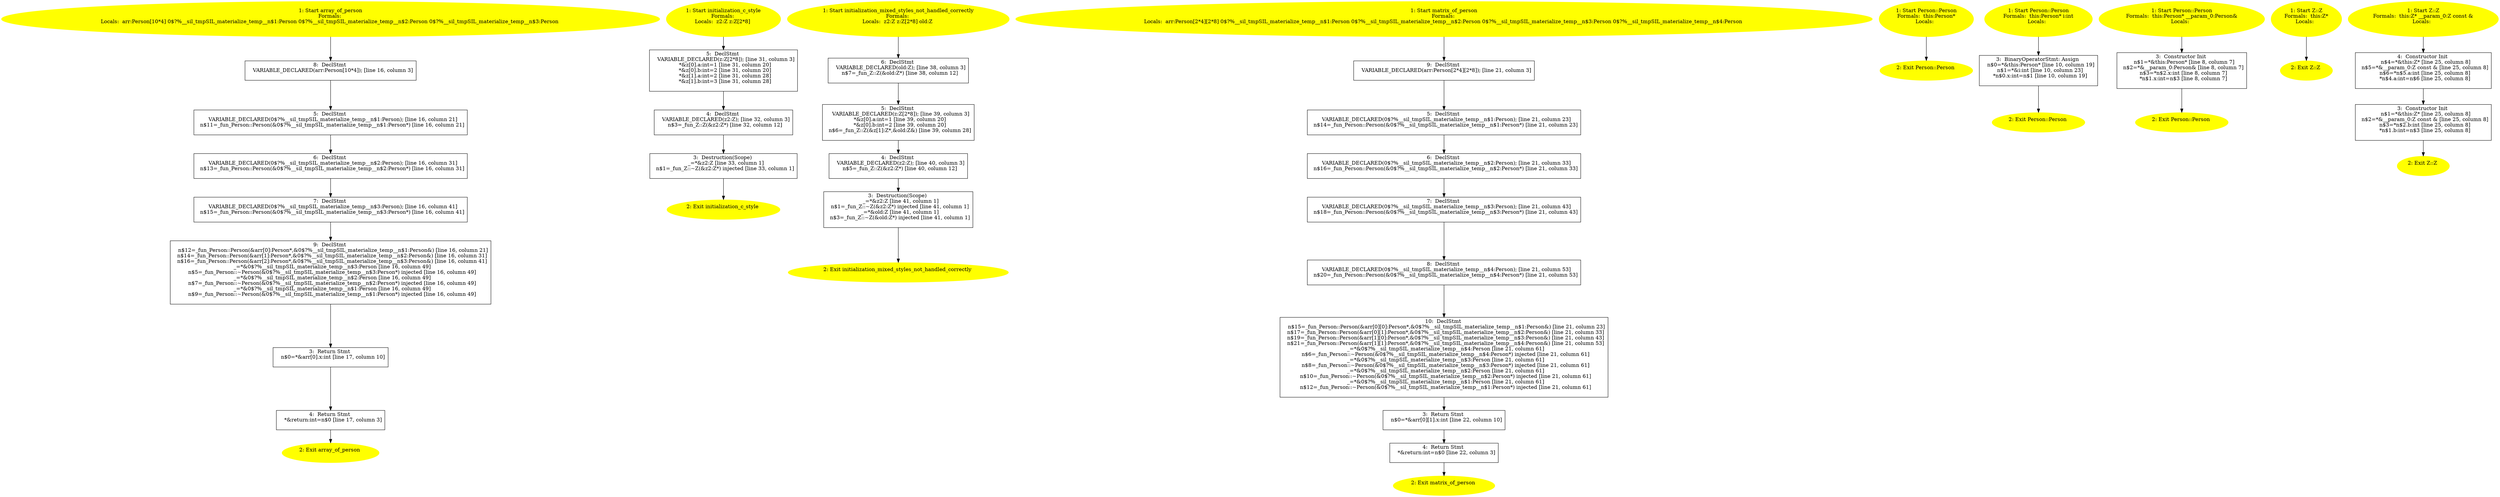 /* @generated */
digraph cfg {
"array_of_person#7945672701495610995.0fecf6778237d47d15191cac7fab514c_1" [label="1: Start array_of_person\nFormals: \nLocals:  arr:Person[10*4] 0$?%__sil_tmpSIL_materialize_temp__n$1:Person 0$?%__sil_tmpSIL_materialize_temp__n$2:Person 0$?%__sil_tmpSIL_materialize_temp__n$3:Person \n  " color=yellow style=filled]
	

	 "array_of_person#7945672701495610995.0fecf6778237d47d15191cac7fab514c_1" -> "array_of_person#7945672701495610995.0fecf6778237d47d15191cac7fab514c_8" ;
"array_of_person#7945672701495610995.0fecf6778237d47d15191cac7fab514c_2" [label="2: Exit array_of_person \n  " color=yellow style=filled]
	

"array_of_person#7945672701495610995.0fecf6778237d47d15191cac7fab514c_3" [label="3:  Return Stmt \n   n$0=*&arr[0].x:int [line 17, column 10]\n " shape="box"]
	

	 "array_of_person#7945672701495610995.0fecf6778237d47d15191cac7fab514c_3" -> "array_of_person#7945672701495610995.0fecf6778237d47d15191cac7fab514c_4" ;
"array_of_person#7945672701495610995.0fecf6778237d47d15191cac7fab514c_4" [label="4:  Return Stmt \n   *&return:int=n$0 [line 17, column 3]\n " shape="box"]
	

	 "array_of_person#7945672701495610995.0fecf6778237d47d15191cac7fab514c_4" -> "array_of_person#7945672701495610995.0fecf6778237d47d15191cac7fab514c_2" ;
"array_of_person#7945672701495610995.0fecf6778237d47d15191cac7fab514c_5" [label="5:  DeclStmt \n   VARIABLE_DECLARED(0$?%__sil_tmpSIL_materialize_temp__n$1:Person); [line 16, column 21]\n  n$11=_fun_Person::Person(&0$?%__sil_tmpSIL_materialize_temp__n$1:Person*) [line 16, column 21]\n " shape="box"]
	

	 "array_of_person#7945672701495610995.0fecf6778237d47d15191cac7fab514c_5" -> "array_of_person#7945672701495610995.0fecf6778237d47d15191cac7fab514c_6" ;
"array_of_person#7945672701495610995.0fecf6778237d47d15191cac7fab514c_6" [label="6:  DeclStmt \n   VARIABLE_DECLARED(0$?%__sil_tmpSIL_materialize_temp__n$2:Person); [line 16, column 31]\n  n$13=_fun_Person::Person(&0$?%__sil_tmpSIL_materialize_temp__n$2:Person*) [line 16, column 31]\n " shape="box"]
	

	 "array_of_person#7945672701495610995.0fecf6778237d47d15191cac7fab514c_6" -> "array_of_person#7945672701495610995.0fecf6778237d47d15191cac7fab514c_7" ;
"array_of_person#7945672701495610995.0fecf6778237d47d15191cac7fab514c_7" [label="7:  DeclStmt \n   VARIABLE_DECLARED(0$?%__sil_tmpSIL_materialize_temp__n$3:Person); [line 16, column 41]\n  n$15=_fun_Person::Person(&0$?%__sil_tmpSIL_materialize_temp__n$3:Person*) [line 16, column 41]\n " shape="box"]
	

	 "array_of_person#7945672701495610995.0fecf6778237d47d15191cac7fab514c_7" -> "array_of_person#7945672701495610995.0fecf6778237d47d15191cac7fab514c_9" ;
"array_of_person#7945672701495610995.0fecf6778237d47d15191cac7fab514c_8" [label="8:  DeclStmt \n   VARIABLE_DECLARED(arr:Person[10*4]); [line 16, column 3]\n " shape="box"]
	

	 "array_of_person#7945672701495610995.0fecf6778237d47d15191cac7fab514c_8" -> "array_of_person#7945672701495610995.0fecf6778237d47d15191cac7fab514c_5" ;
"array_of_person#7945672701495610995.0fecf6778237d47d15191cac7fab514c_9" [label="9:  DeclStmt \n   n$12=_fun_Person::Person(&arr[0]:Person*,&0$?%__sil_tmpSIL_materialize_temp__n$1:Person&) [line 16, column 21]\n  n$14=_fun_Person::Person(&arr[1]:Person*,&0$?%__sil_tmpSIL_materialize_temp__n$2:Person&) [line 16, column 31]\n  n$16=_fun_Person::Person(&arr[2]:Person*,&0$?%__sil_tmpSIL_materialize_temp__n$3:Person&) [line 16, column 41]\n  _=*&0$?%__sil_tmpSIL_materialize_temp__n$3:Person [line 16, column 49]\n  n$5=_fun_Person::~Person(&0$?%__sil_tmpSIL_materialize_temp__n$3:Person*) injected [line 16, column 49]\n  _=*&0$?%__sil_tmpSIL_materialize_temp__n$2:Person [line 16, column 49]\n  n$7=_fun_Person::~Person(&0$?%__sil_tmpSIL_materialize_temp__n$2:Person*) injected [line 16, column 49]\n  _=*&0$?%__sil_tmpSIL_materialize_temp__n$1:Person [line 16, column 49]\n  n$9=_fun_Person::~Person(&0$?%__sil_tmpSIL_materialize_temp__n$1:Person*) injected [line 16, column 49]\n " shape="box"]
	

	 "array_of_person#7945672701495610995.0fecf6778237d47d15191cac7fab514c_9" -> "array_of_person#7945672701495610995.0fecf6778237d47d15191cac7fab514c_3" ;
"initialization_c_style#16495589501342328206.0d90448020e72c05f693b9221dac03f8_1" [label="1: Start initialization_c_style\nFormals: \nLocals:  z2:Z z:Z[2*8] \n  " color=yellow style=filled]
	

	 "initialization_c_style#16495589501342328206.0d90448020e72c05f693b9221dac03f8_1" -> "initialization_c_style#16495589501342328206.0d90448020e72c05f693b9221dac03f8_5" ;
"initialization_c_style#16495589501342328206.0d90448020e72c05f693b9221dac03f8_2" [label="2: Exit initialization_c_style \n  " color=yellow style=filled]
	

"initialization_c_style#16495589501342328206.0d90448020e72c05f693b9221dac03f8_3" [label="3:  Destruction(Scope) \n   _=*&z2:Z [line 33, column 1]\n  n$1=_fun_Z::~Z(&z2:Z*) injected [line 33, column 1]\n " shape="box"]
	

	 "initialization_c_style#16495589501342328206.0d90448020e72c05f693b9221dac03f8_3" -> "initialization_c_style#16495589501342328206.0d90448020e72c05f693b9221dac03f8_2" ;
"initialization_c_style#16495589501342328206.0d90448020e72c05f693b9221dac03f8_4" [label="4:  DeclStmt \n   VARIABLE_DECLARED(z2:Z); [line 32, column 3]\n  n$3=_fun_Z::Z(&z2:Z*) [line 32, column 12]\n " shape="box"]
	

	 "initialization_c_style#16495589501342328206.0d90448020e72c05f693b9221dac03f8_4" -> "initialization_c_style#16495589501342328206.0d90448020e72c05f693b9221dac03f8_3" ;
"initialization_c_style#16495589501342328206.0d90448020e72c05f693b9221dac03f8_5" [label="5:  DeclStmt \n   VARIABLE_DECLARED(z:Z[2*8]); [line 31, column 3]\n  *&z[0].a:int=1 [line 31, column 20]\n  *&z[0].b:int=2 [line 31, column 20]\n  *&z[1].a:int=2 [line 31, column 28]\n  *&z[1].b:int=3 [line 31, column 28]\n " shape="box"]
	

	 "initialization_c_style#16495589501342328206.0d90448020e72c05f693b9221dac03f8_5" -> "initialization_c_style#16495589501342328206.0d90448020e72c05f693b9221dac03f8_4" ;
"initialization_mixed_styles_not_handled_correctly#5603413470418470631.422782850043f1b48105fbbb47efe379_1" [label="1: Start initialization_mixed_styles_not_handled_correctly\nFormals: \nLocals:  z2:Z z:Z[2*8] old:Z \n  " color=yellow style=filled]
	

	 "initialization_mixed_styles_not_handled_correctly#5603413470418470631.422782850043f1b48105fbbb47efe379_1" -> "initialization_mixed_styles_not_handled_correctly#5603413470418470631.422782850043f1b48105fbbb47efe379_6" ;
"initialization_mixed_styles_not_handled_correctly#5603413470418470631.422782850043f1b48105fbbb47efe379_2" [label="2: Exit initialization_mixed_styles_not_handled_correctly \n  " color=yellow style=filled]
	

"initialization_mixed_styles_not_handled_correctly#5603413470418470631.422782850043f1b48105fbbb47efe379_3" [label="3:  Destruction(Scope) \n   _=*&z2:Z [line 41, column 1]\n  n$1=_fun_Z::~Z(&z2:Z*) injected [line 41, column 1]\n  _=*&old:Z [line 41, column 1]\n  n$3=_fun_Z::~Z(&old:Z*) injected [line 41, column 1]\n " shape="box"]
	

	 "initialization_mixed_styles_not_handled_correctly#5603413470418470631.422782850043f1b48105fbbb47efe379_3" -> "initialization_mixed_styles_not_handled_correctly#5603413470418470631.422782850043f1b48105fbbb47efe379_2" ;
"initialization_mixed_styles_not_handled_correctly#5603413470418470631.422782850043f1b48105fbbb47efe379_4" [label="4:  DeclStmt \n   VARIABLE_DECLARED(z2:Z); [line 40, column 3]\n  n$5=_fun_Z::Z(&z2:Z*) [line 40, column 12]\n " shape="box"]
	

	 "initialization_mixed_styles_not_handled_correctly#5603413470418470631.422782850043f1b48105fbbb47efe379_4" -> "initialization_mixed_styles_not_handled_correctly#5603413470418470631.422782850043f1b48105fbbb47efe379_3" ;
"initialization_mixed_styles_not_handled_correctly#5603413470418470631.422782850043f1b48105fbbb47efe379_5" [label="5:  DeclStmt \n   VARIABLE_DECLARED(z:Z[2*8]); [line 39, column 3]\n  *&z[0].a:int=1 [line 39, column 20]\n  *&z[0].b:int=2 [line 39, column 20]\n  n$6=_fun_Z::Z(&z[1]:Z*,&old:Z&) [line 39, column 28]\n " shape="box"]
	

	 "initialization_mixed_styles_not_handled_correctly#5603413470418470631.422782850043f1b48105fbbb47efe379_5" -> "initialization_mixed_styles_not_handled_correctly#5603413470418470631.422782850043f1b48105fbbb47efe379_4" ;
"initialization_mixed_styles_not_handled_correctly#5603413470418470631.422782850043f1b48105fbbb47efe379_6" [label="6:  DeclStmt \n   VARIABLE_DECLARED(old:Z); [line 38, column 3]\n  n$7=_fun_Z::Z(&old:Z*) [line 38, column 12]\n " shape="box"]
	

	 "initialization_mixed_styles_not_handled_correctly#5603413470418470631.422782850043f1b48105fbbb47efe379_6" -> "initialization_mixed_styles_not_handled_correctly#5603413470418470631.422782850043f1b48105fbbb47efe379_5" ;
"matrix_of_person#2881910427017022824.27f7f148c4911c13b3061cef6fe2673d_1" [label="1: Start matrix_of_person\nFormals: \nLocals:  arr:Person[2*4][2*8] 0$?%__sil_tmpSIL_materialize_temp__n$1:Person 0$?%__sil_tmpSIL_materialize_temp__n$2:Person 0$?%__sil_tmpSIL_materialize_temp__n$3:Person 0$?%__sil_tmpSIL_materialize_temp__n$4:Person \n  " color=yellow style=filled]
	

	 "matrix_of_person#2881910427017022824.27f7f148c4911c13b3061cef6fe2673d_1" -> "matrix_of_person#2881910427017022824.27f7f148c4911c13b3061cef6fe2673d_9" ;
"matrix_of_person#2881910427017022824.27f7f148c4911c13b3061cef6fe2673d_2" [label="2: Exit matrix_of_person \n  " color=yellow style=filled]
	

"matrix_of_person#2881910427017022824.27f7f148c4911c13b3061cef6fe2673d_3" [label="3:  Return Stmt \n   n$0=*&arr[0][1].x:int [line 22, column 10]\n " shape="box"]
	

	 "matrix_of_person#2881910427017022824.27f7f148c4911c13b3061cef6fe2673d_3" -> "matrix_of_person#2881910427017022824.27f7f148c4911c13b3061cef6fe2673d_4" ;
"matrix_of_person#2881910427017022824.27f7f148c4911c13b3061cef6fe2673d_4" [label="4:  Return Stmt \n   *&return:int=n$0 [line 22, column 3]\n " shape="box"]
	

	 "matrix_of_person#2881910427017022824.27f7f148c4911c13b3061cef6fe2673d_4" -> "matrix_of_person#2881910427017022824.27f7f148c4911c13b3061cef6fe2673d_2" ;
"matrix_of_person#2881910427017022824.27f7f148c4911c13b3061cef6fe2673d_5" [label="5:  DeclStmt \n   VARIABLE_DECLARED(0$?%__sil_tmpSIL_materialize_temp__n$1:Person); [line 21, column 23]\n  n$14=_fun_Person::Person(&0$?%__sil_tmpSIL_materialize_temp__n$1:Person*) [line 21, column 23]\n " shape="box"]
	

	 "matrix_of_person#2881910427017022824.27f7f148c4911c13b3061cef6fe2673d_5" -> "matrix_of_person#2881910427017022824.27f7f148c4911c13b3061cef6fe2673d_6" ;
"matrix_of_person#2881910427017022824.27f7f148c4911c13b3061cef6fe2673d_6" [label="6:  DeclStmt \n   VARIABLE_DECLARED(0$?%__sil_tmpSIL_materialize_temp__n$2:Person); [line 21, column 33]\n  n$16=_fun_Person::Person(&0$?%__sil_tmpSIL_materialize_temp__n$2:Person*) [line 21, column 33]\n " shape="box"]
	

	 "matrix_of_person#2881910427017022824.27f7f148c4911c13b3061cef6fe2673d_6" -> "matrix_of_person#2881910427017022824.27f7f148c4911c13b3061cef6fe2673d_7" ;
"matrix_of_person#2881910427017022824.27f7f148c4911c13b3061cef6fe2673d_7" [label="7:  DeclStmt \n   VARIABLE_DECLARED(0$?%__sil_tmpSIL_materialize_temp__n$3:Person); [line 21, column 43]\n  n$18=_fun_Person::Person(&0$?%__sil_tmpSIL_materialize_temp__n$3:Person*) [line 21, column 43]\n " shape="box"]
	

	 "matrix_of_person#2881910427017022824.27f7f148c4911c13b3061cef6fe2673d_7" -> "matrix_of_person#2881910427017022824.27f7f148c4911c13b3061cef6fe2673d_8" ;
"matrix_of_person#2881910427017022824.27f7f148c4911c13b3061cef6fe2673d_8" [label="8:  DeclStmt \n   VARIABLE_DECLARED(0$?%__sil_tmpSIL_materialize_temp__n$4:Person); [line 21, column 53]\n  n$20=_fun_Person::Person(&0$?%__sil_tmpSIL_materialize_temp__n$4:Person*) [line 21, column 53]\n " shape="box"]
	

	 "matrix_of_person#2881910427017022824.27f7f148c4911c13b3061cef6fe2673d_8" -> "matrix_of_person#2881910427017022824.27f7f148c4911c13b3061cef6fe2673d_10" ;
"matrix_of_person#2881910427017022824.27f7f148c4911c13b3061cef6fe2673d_9" [label="9:  DeclStmt \n   VARIABLE_DECLARED(arr:Person[2*4][2*8]); [line 21, column 3]\n " shape="box"]
	

	 "matrix_of_person#2881910427017022824.27f7f148c4911c13b3061cef6fe2673d_9" -> "matrix_of_person#2881910427017022824.27f7f148c4911c13b3061cef6fe2673d_5" ;
"matrix_of_person#2881910427017022824.27f7f148c4911c13b3061cef6fe2673d_10" [label="10:  DeclStmt \n   n$15=_fun_Person::Person(&arr[0][0]:Person*,&0$?%__sil_tmpSIL_materialize_temp__n$1:Person&) [line 21, column 23]\n  n$17=_fun_Person::Person(&arr[0][1]:Person*,&0$?%__sil_tmpSIL_materialize_temp__n$2:Person&) [line 21, column 33]\n  n$19=_fun_Person::Person(&arr[1][0]:Person*,&0$?%__sil_tmpSIL_materialize_temp__n$3:Person&) [line 21, column 43]\n  n$21=_fun_Person::Person(&arr[1][1]:Person*,&0$?%__sil_tmpSIL_materialize_temp__n$4:Person&) [line 21, column 53]\n  _=*&0$?%__sil_tmpSIL_materialize_temp__n$4:Person [line 21, column 61]\n  n$6=_fun_Person::~Person(&0$?%__sil_tmpSIL_materialize_temp__n$4:Person*) injected [line 21, column 61]\n  _=*&0$?%__sil_tmpSIL_materialize_temp__n$3:Person [line 21, column 61]\n  n$8=_fun_Person::~Person(&0$?%__sil_tmpSIL_materialize_temp__n$3:Person*) injected [line 21, column 61]\n  _=*&0$?%__sil_tmpSIL_materialize_temp__n$2:Person [line 21, column 61]\n  n$10=_fun_Person::~Person(&0$?%__sil_tmpSIL_materialize_temp__n$2:Person*) injected [line 21, column 61]\n  _=*&0$?%__sil_tmpSIL_materialize_temp__n$1:Person [line 21, column 61]\n  n$12=_fun_Person::~Person(&0$?%__sil_tmpSIL_materialize_temp__n$1:Person*) injected [line 21, column 61]\n " shape="box"]
	

	 "matrix_of_person#2881910427017022824.27f7f148c4911c13b3061cef6fe2673d_10" -> "matrix_of_person#2881910427017022824.27f7f148c4911c13b3061cef6fe2673d_3" ;
"Person#Person#{13294141311747224102}.29587c0ac2200b59d0b19a07fdc656e5_1" [label="1: Start Person::Person\nFormals:  this:Person*\nLocals:  \n  " color=yellow style=filled]
	

	 "Person#Person#{13294141311747224102}.29587c0ac2200b59d0b19a07fdc656e5_1" -> "Person#Person#{13294141311747224102}.29587c0ac2200b59d0b19a07fdc656e5_2" ;
"Person#Person#{13294141311747224102}.29587c0ac2200b59d0b19a07fdc656e5_2" [label="2: Exit Person::Person \n  " color=yellow style=filled]
	

"Person#Person#{13294170998561185799}.33e91269ce59e5b361de941ed03c6643_1" [label="1: Start Person::Person\nFormals:  this:Person* i:int\nLocals:  \n  " color=yellow style=filled]
	

	 "Person#Person#{13294170998561185799}.33e91269ce59e5b361de941ed03c6643_1" -> "Person#Person#{13294170998561185799}.33e91269ce59e5b361de941ed03c6643_3" ;
"Person#Person#{13294170998561185799}.33e91269ce59e5b361de941ed03c6643_2" [label="2: Exit Person::Person \n  " color=yellow style=filled]
	

"Person#Person#{13294170998561185799}.33e91269ce59e5b361de941ed03c6643_3" [label="3:  BinaryOperatorStmt: Assign \n   n$0=*&this:Person* [line 10, column 19]\n  n$1=*&i:int [line 10, column 23]\n  *n$0.x:int=n$1 [line 10, column 19]\n " shape="box"]
	

	 "Person#Person#{13294170998561185799}.33e91269ce59e5b361de941ed03c6643_3" -> "Person#Person#{13294170998561185799}.33e91269ce59e5b361de941ed03c6643_2" ;
"Person#Person#{14928211719836437323|constexpr}.702b3fbc6c128973c192111cbb802edd_1" [label="1: Start Person::Person\nFormals:  this:Person* __param_0:Person&\nLocals:  \n  " color=yellow style=filled]
	

	 "Person#Person#{14928211719836437323|constexpr}.702b3fbc6c128973c192111cbb802edd_1" -> "Person#Person#{14928211719836437323|constexpr}.702b3fbc6c128973c192111cbb802edd_3" ;
"Person#Person#{14928211719836437323|constexpr}.702b3fbc6c128973c192111cbb802edd_2" [label="2: Exit Person::Person \n  " color=yellow style=filled]
	

"Person#Person#{14928211719836437323|constexpr}.702b3fbc6c128973c192111cbb802edd_3" [label="3:  Constructor Init \n   n$1=*&this:Person* [line 8, column 7]\n  n$2=*&__param_0:Person& [line 8, column 7]\n  n$3=*n$2.x:int [line 8, column 7]\n  *n$1.x:int=n$3 [line 8, column 7]\n " shape="box"]
	

	 "Person#Person#{14928211719836437323|constexpr}.702b3fbc6c128973c192111cbb802edd_3" -> "Person#Person#{14928211719836437323|constexpr}.702b3fbc6c128973c192111cbb802edd_2" ;
"Z#Z#{733480695536199502}.d7175b729ebcbd1d5a54386c5c573d33_1" [label="1: Start Z::Z\nFormals:  this:Z*\nLocals:  \n  " color=yellow style=filled]
	

	 "Z#Z#{733480695536199502}.d7175b729ebcbd1d5a54386c5c573d33_1" -> "Z#Z#{733480695536199502}.d7175b729ebcbd1d5a54386c5c573d33_2" ;
"Z#Z#{733480695536199502}.d7175b729ebcbd1d5a54386c5c573d33_2" [label="2: Exit Z::Z \n  " color=yellow style=filled]
	

"Z#Z#{9563152316573688029|constexpr}.befec20c7675cc0f4c49f58f88b8946e_1" [label="1: Start Z::Z\nFormals:  this:Z* __param_0:Z const &\nLocals:  \n  " color=yellow style=filled]
	

	 "Z#Z#{9563152316573688029|constexpr}.befec20c7675cc0f4c49f58f88b8946e_1" -> "Z#Z#{9563152316573688029|constexpr}.befec20c7675cc0f4c49f58f88b8946e_4" ;
"Z#Z#{9563152316573688029|constexpr}.befec20c7675cc0f4c49f58f88b8946e_2" [label="2: Exit Z::Z \n  " color=yellow style=filled]
	

"Z#Z#{9563152316573688029|constexpr}.befec20c7675cc0f4c49f58f88b8946e_3" [label="3:  Constructor Init \n   n$1=*&this:Z* [line 25, column 8]\n  n$2=*&__param_0:Z const & [line 25, column 8]\n  n$3=*n$2.b:int [line 25, column 8]\n  *n$1.b:int=n$3 [line 25, column 8]\n " shape="box"]
	

	 "Z#Z#{9563152316573688029|constexpr}.befec20c7675cc0f4c49f58f88b8946e_3" -> "Z#Z#{9563152316573688029|constexpr}.befec20c7675cc0f4c49f58f88b8946e_2" ;
"Z#Z#{9563152316573688029|constexpr}.befec20c7675cc0f4c49f58f88b8946e_4" [label="4:  Constructor Init \n   n$4=*&this:Z* [line 25, column 8]\n  n$5=*&__param_0:Z const & [line 25, column 8]\n  n$6=*n$5.a:int [line 25, column 8]\n  *n$4.a:int=n$6 [line 25, column 8]\n " shape="box"]
	

	 "Z#Z#{9563152316573688029|constexpr}.befec20c7675cc0f4c49f58f88b8946e_4" -> "Z#Z#{9563152316573688029|constexpr}.befec20c7675cc0f4c49f58f88b8946e_3" ;
}
